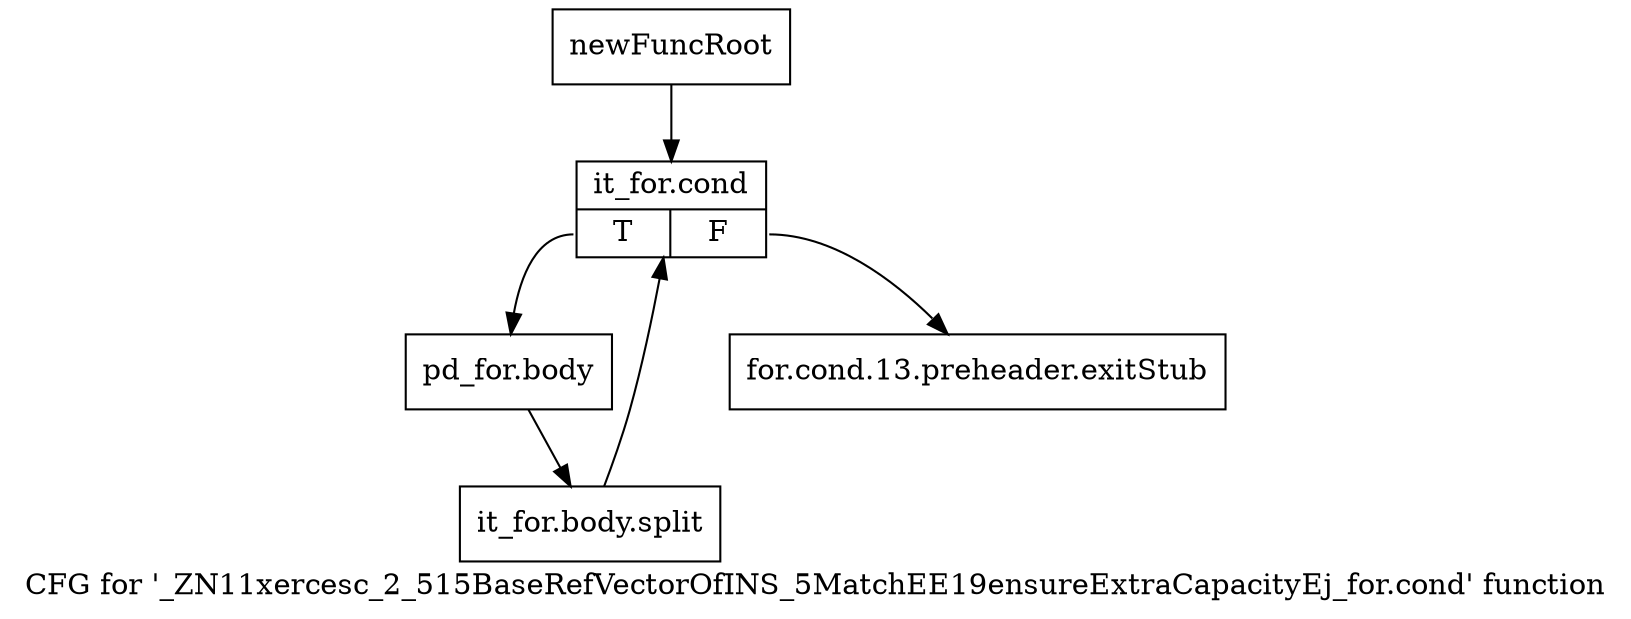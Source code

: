 digraph "CFG for '_ZN11xercesc_2_515BaseRefVectorOfINS_5MatchEE19ensureExtraCapacityEj_for.cond' function" {
	label="CFG for '_ZN11xercesc_2_515BaseRefVectorOfINS_5MatchEE19ensureExtraCapacityEj_for.cond' function";

	Node0x997c1a0 [shape=record,label="{newFuncRoot}"];
	Node0x997c1a0 -> Node0x997c240;
	Node0x997c1f0 [shape=record,label="{for.cond.13.preheader.exitStub}"];
	Node0x997c240 [shape=record,label="{it_for.cond|{<s0>T|<s1>F}}"];
	Node0x997c240:s0 -> Node0x997c290;
	Node0x997c240:s1 -> Node0x997c1f0;
	Node0x997c290 [shape=record,label="{pd_for.body}"];
	Node0x997c290 -> Node0xce33380;
	Node0xce33380 [shape=record,label="{it_for.body.split}"];
	Node0xce33380 -> Node0x997c240;
}
